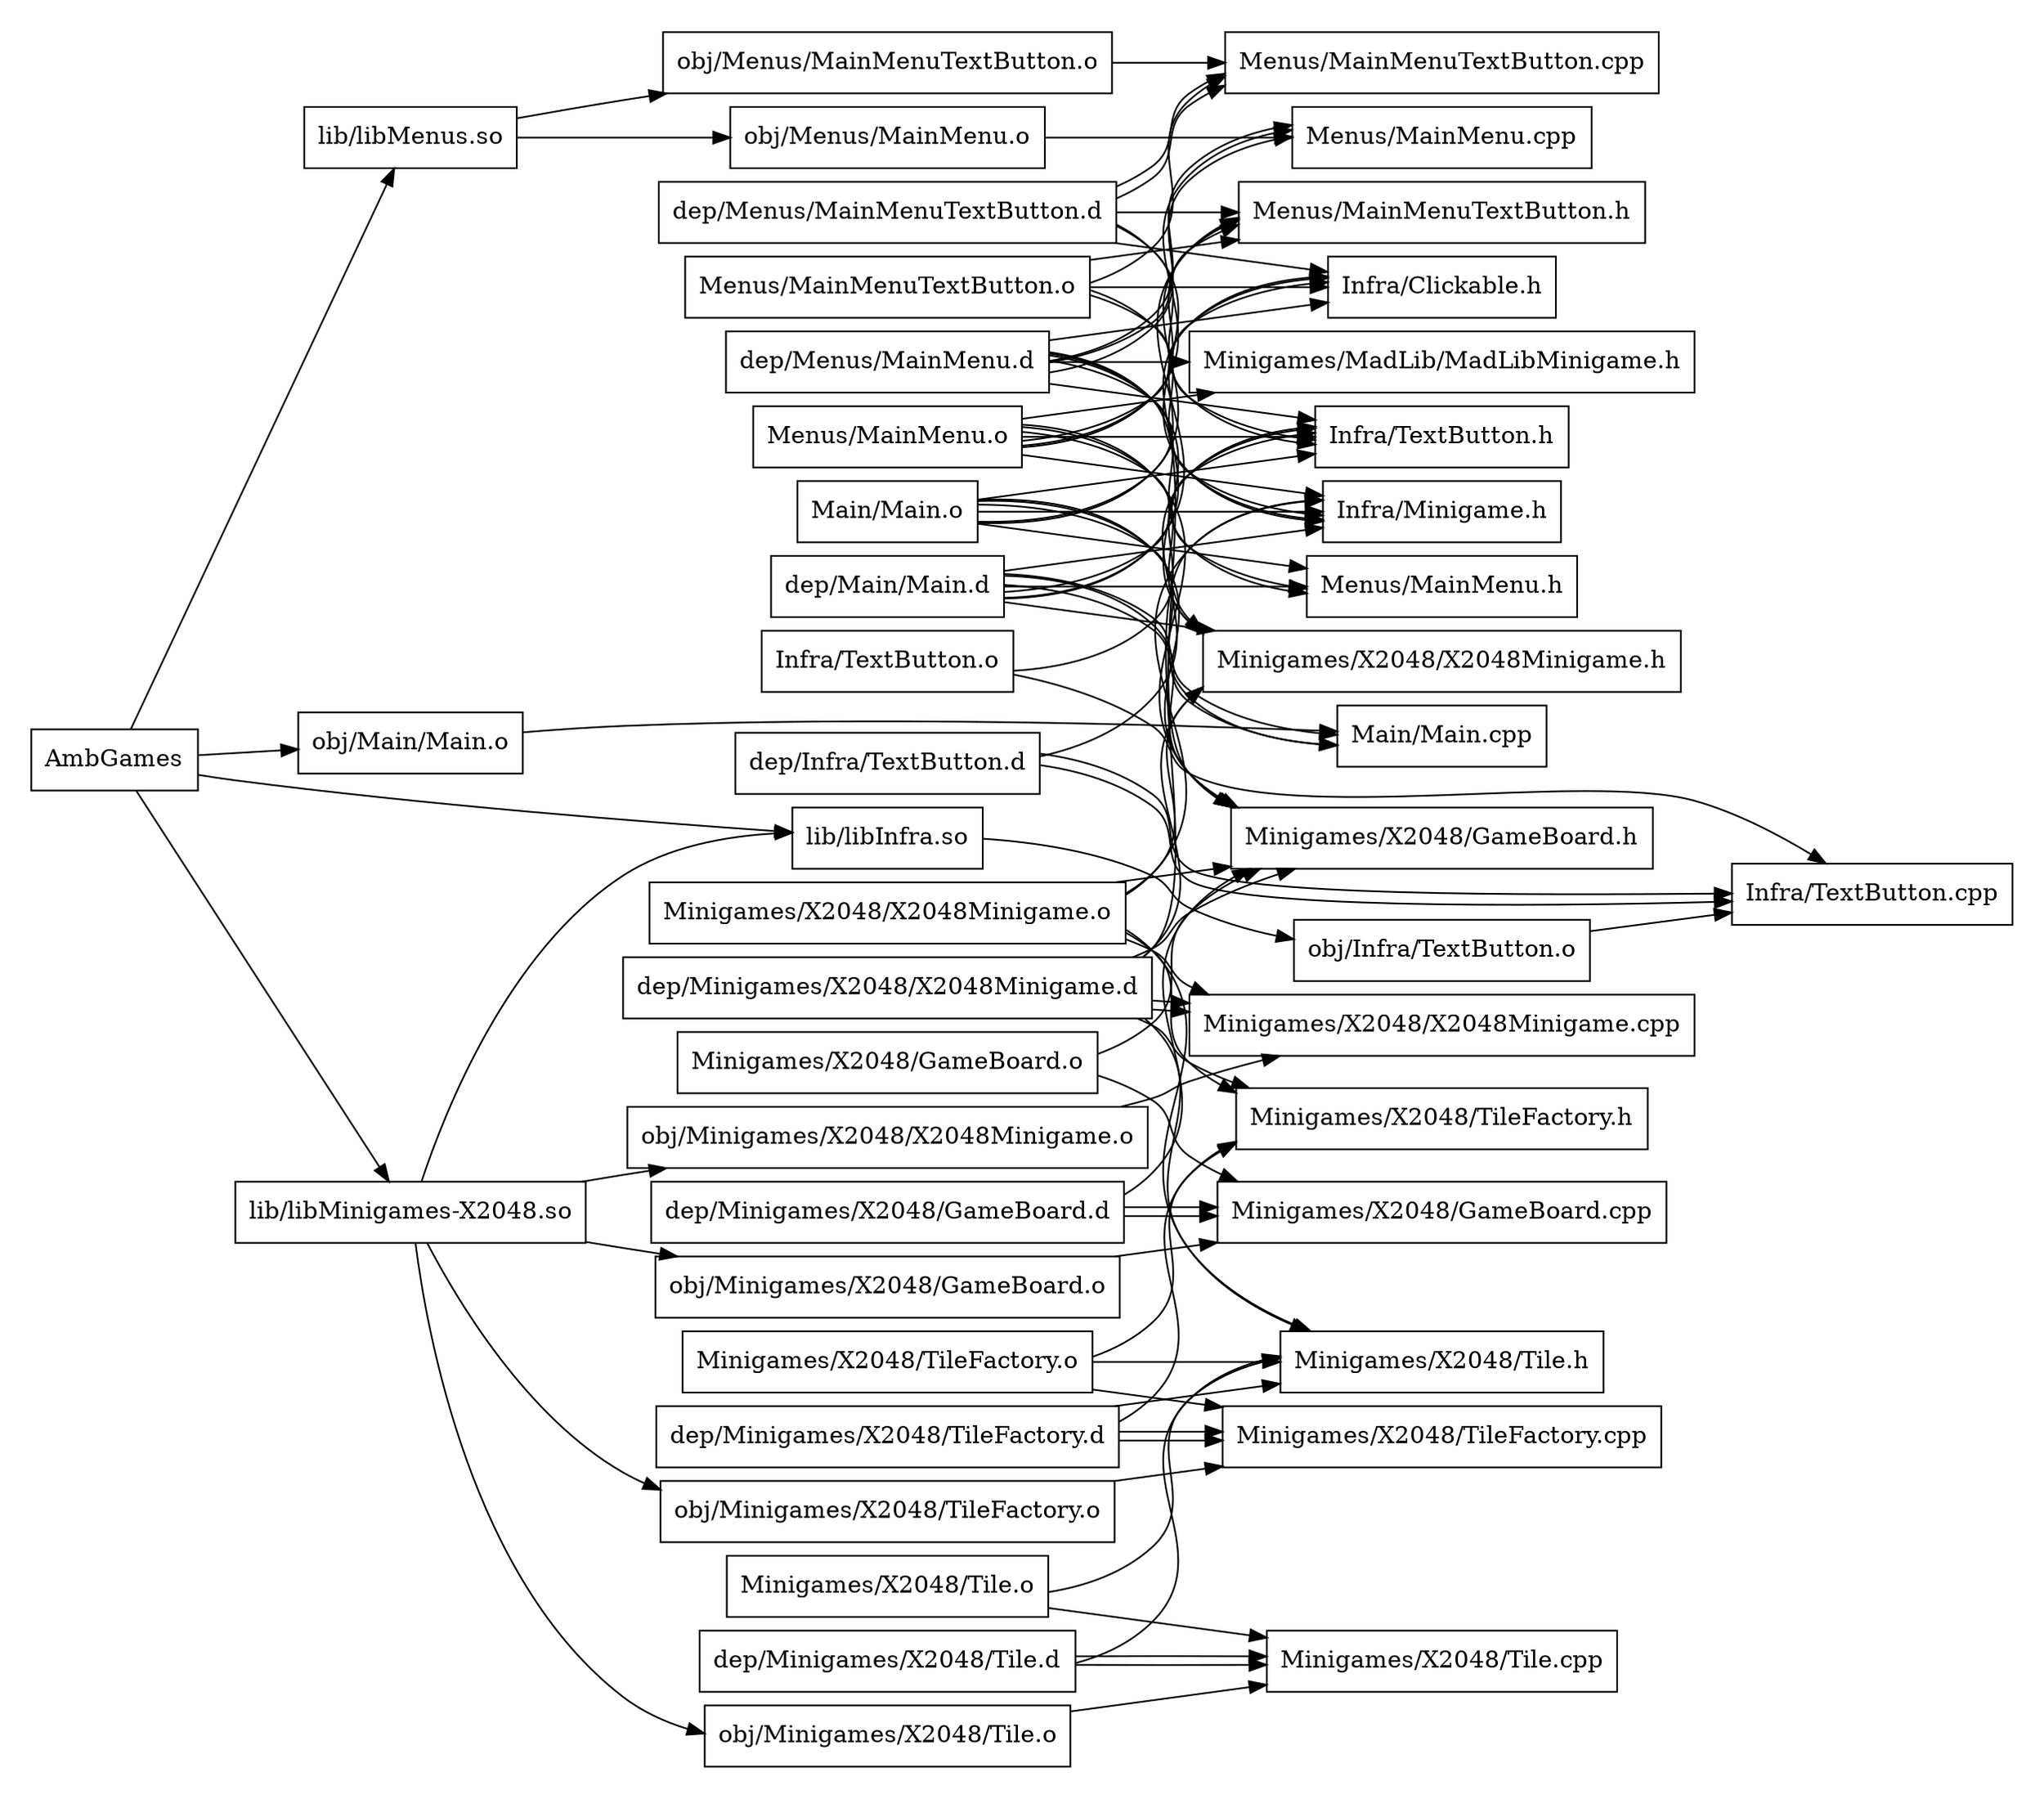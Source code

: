digraph G {
   graph[rankdir=LR, center=true, margin=0.2, nodesep=0.1, ranksep=0.3]
   node [shape=record]
   "obj/Minigames/X2048/TileFactory.o" -> "Minigames/X2048/TileFactory.cpp";
   "dep/Menus/MainMenuTextButton.d" -> "Menus/MainMenuTextButton.cpp";
   "dep/Menus/MainMenuTextButton.d" -> "Menus/MainMenuTextButton.cpp";
   "dep/Menus/MainMenuTextButton.d" -> "Menus/MainMenuTextButton.h";
   "dep/Menus/MainMenuTextButton.d" -> "Infra/Clickable.h";
   "dep/Menus/MainMenuTextButton.d" -> "Infra/Minigame.h";
   "dep/Menus/MainMenuTextButton.d" -> "Infra/TextButton.h";
   "lib/libInfra.so" -> "obj/Infra/TextButton.o";
   "obj/Menus/MainMenu.o" -> "Menus/MainMenu.cpp";
   "dep/Minigames/X2048/Tile.d" -> "Minigames/X2048/Tile.cpp";
   "dep/Minigames/X2048/Tile.d" -> "Minigames/X2048/Tile.cpp";
   "dep/Minigames/X2048/Tile.d" -> "Minigames/X2048/Tile.h";
   "dep/Minigames/X2048/X2048Minigame.d" -> "Minigames/X2048/X2048Minigame.cpp";
   "dep/Minigames/X2048/X2048Minigame.d" -> "Minigames/X2048/X2048Minigame.cpp";
   "dep/Minigames/X2048/X2048Minigame.d" -> "Minigames/X2048/X2048Minigame.h";
   "dep/Minigames/X2048/X2048Minigame.d" -> "Infra/Minigame.h";
   "dep/Minigames/X2048/X2048Minigame.d" -> "Minigames/X2048/GameBoard.h";
   "dep/Minigames/X2048/X2048Minigame.d" -> "Minigames/X2048/Tile.h";
   "dep/Minigames/X2048/X2048Minigame.d" -> "Minigames/X2048/TileFactory.h";
   "Infra/TextButton.o" -> "Infra/TextButton.cpp";
   "Infra/TextButton.o" -> "Infra/TextButton.h";
   "obj/Main/Main.o" -> "Main/Main.cpp";
   "dep/Minigames/X2048/GameBoard.d" -> "Minigames/X2048/GameBoard.cpp";
   "dep/Minigames/X2048/GameBoard.d" -> "Minigames/X2048/GameBoard.cpp";
   "dep/Minigames/X2048/GameBoard.d" -> "Minigames/X2048/GameBoard.h";
   "dep/Minigames/X2048/TileFactory.d" -> "Minigames/X2048/TileFactory.cpp";
   "dep/Minigames/X2048/TileFactory.d" -> "Minigames/X2048/TileFactory.cpp";
   "dep/Minigames/X2048/TileFactory.d" -> "Minigames/X2048/TileFactory.h";
   "dep/Minigames/X2048/TileFactory.d" -> "Minigames/X2048/Tile.h";
   "dep/Menus/MainMenu.d" -> "Menus/MainMenu.cpp";
   "dep/Menus/MainMenu.d" -> "Menus/MainMenu.cpp";
   "dep/Menus/MainMenu.d" -> "Menus/MainMenu.h";
   "dep/Menus/MainMenu.d" -> "Menus/MainMenuTextButton.h";
   "dep/Menus/MainMenu.d" -> "Infra/Clickable.h";
   "dep/Menus/MainMenu.d" -> "Infra/Minigame.h";
   "dep/Menus/MainMenu.d" -> "Infra/TextButton.h";
   "dep/Menus/MainMenu.d" -> "Minigames/MadLib/MadLibMinigame.h";
   "dep/Menus/MainMenu.d" -> "Minigames/X2048/X2048Minigame.h";
   "dep/Menus/MainMenu.d" -> "Minigames/X2048/GameBoard.h";
   "lib/libMenus.so" -> "obj/Menus/MainMenu.o";
   "lib/libMenus.so" -> "obj/Menus/MainMenuTextButton.o";
   "obj/Minigames/X2048/X2048Minigame.o" -> "Minigames/X2048/X2048Minigame.cpp";
   "dep/Main/Main.d" -> "Main/Main.cpp";
   "dep/Main/Main.d" -> "Main/Main.cpp";
   "dep/Main/Main.d" -> "Menus/MainMenu.h";
   "dep/Main/Main.d" -> "Menus/MainMenuTextButton.h";
   "dep/Main/Main.d" -> "Infra/Clickable.h";
   "dep/Main/Main.d" -> "Infra/Minigame.h";
   "dep/Main/Main.d" -> "Infra/TextButton.h";
   "dep/Main/Main.d" -> "Minigames/X2048/X2048Minigame.h";
   "dep/Main/Main.d" -> "Minigames/X2048/GameBoard.h";
   "obj/Infra/TextButton.o" -> "Infra/TextButton.cpp";
   "AmbGames" -> "obj/Main/Main.o";
   "AmbGames" -> "lib/libInfra.so";
   "AmbGames" -> "lib/libMenus.so";
   "AmbGames" -> "lib/libMinigames-X2048.so";
   "Minigames/X2048/X2048Minigame.o" -> "Minigames/X2048/X2048Minigame.cpp";
   "Minigames/X2048/X2048Minigame.o" -> "Minigames/X2048/X2048Minigame.h";
   "Minigames/X2048/X2048Minigame.o" -> "Infra/Minigame.h";
   "Minigames/X2048/X2048Minigame.o" -> "Minigames/X2048/GameBoard.h";
   "Minigames/X2048/X2048Minigame.o" -> "Minigames/X2048/Tile.h";
   "Minigames/X2048/X2048Minigame.o" -> "Minigames/X2048/TileFactory.h";
   "Minigames/X2048/GameBoard.o" -> "Minigames/X2048/GameBoard.cpp";
   "Minigames/X2048/GameBoard.o" -> "Minigames/X2048/GameBoard.h";
   "Minigames/X2048/TileFactory.o" -> "Minigames/X2048/TileFactory.cpp";
   "Minigames/X2048/TileFactory.o" -> "Minigames/X2048/TileFactory.h";
   "Minigames/X2048/TileFactory.o" -> "Minigames/X2048/Tile.h";
   "dep/Infra/TextButton.d" -> "Infra/TextButton.cpp";
   "dep/Infra/TextButton.d" -> "Infra/TextButton.cpp";
   "dep/Infra/TextButton.d" -> "Infra/TextButton.h";
   "Menus/MainMenu.o" -> "Menus/MainMenu.cpp";
   "Menus/MainMenu.o" -> "Menus/MainMenu.h";
   "Menus/MainMenu.o" -> "Menus/MainMenuTextButton.h";
   "Menus/MainMenu.o" -> "Infra/Clickable.h";
   "Menus/MainMenu.o" -> "Infra/Minigame.h";
   "Menus/MainMenu.o" -> "Infra/TextButton.h";
   "Menus/MainMenu.o" -> "Minigames/MadLib/MadLibMinigame.h";
   "Menus/MainMenu.o" -> "Minigames/X2048/X2048Minigame.h";
   "Menus/MainMenu.o" -> "Minigames/X2048/GameBoard.h";
   "Main/Main.o" -> "Main/Main.cpp";
   "Main/Main.o" -> "Menus/MainMenu.h";
   "Main/Main.o" -> "Menus/MainMenuTextButton.h";
   "Main/Main.o" -> "Infra/Clickable.h";
   "Main/Main.o" -> "Infra/Minigame.h";
   "Main/Main.o" -> "Infra/TextButton.h";
   "Main/Main.o" -> "Minigames/X2048/X2048Minigame.h";
   "Main/Main.o" -> "Minigames/X2048/GameBoard.h";
   "obj/Menus/MainMenuTextButton.o" -> "Menus/MainMenuTextButton.cpp";
   "Menus/MainMenuTextButton.o" -> "Menus/MainMenuTextButton.cpp";
   "Menus/MainMenuTextButton.o" -> "Menus/MainMenuTextButton.h";
   "Menus/MainMenuTextButton.o" -> "Infra/Clickable.h";
   "Menus/MainMenuTextButton.o" -> "Infra/Minigame.h";
   "Menus/MainMenuTextButton.o" -> "Infra/TextButton.h";
   "obj/Minigames/X2048/Tile.o" -> "Minigames/X2048/Tile.cpp";
   "Minigames/X2048/Tile.o" -> "Minigames/X2048/Tile.cpp";
   "Minigames/X2048/Tile.o" -> "Minigames/X2048/Tile.h";
   "obj/Minigames/X2048/GameBoard.o" -> "Minigames/X2048/GameBoard.cpp";
   "lib/libMinigames-X2048.so" -> "obj/Minigames/X2048/X2048Minigame.o";
   "lib/libMinigames-X2048.so" -> "obj/Minigames/X2048/GameBoard.o";
   "lib/libMinigames-X2048.so" -> "obj/Minigames/X2048/Tile.o";
   "lib/libMinigames-X2048.so" -> "obj/Minigames/X2048/TileFactory.o";
   "lib/libMinigames-X2048.so" -> "lib/libInfra.so";
}